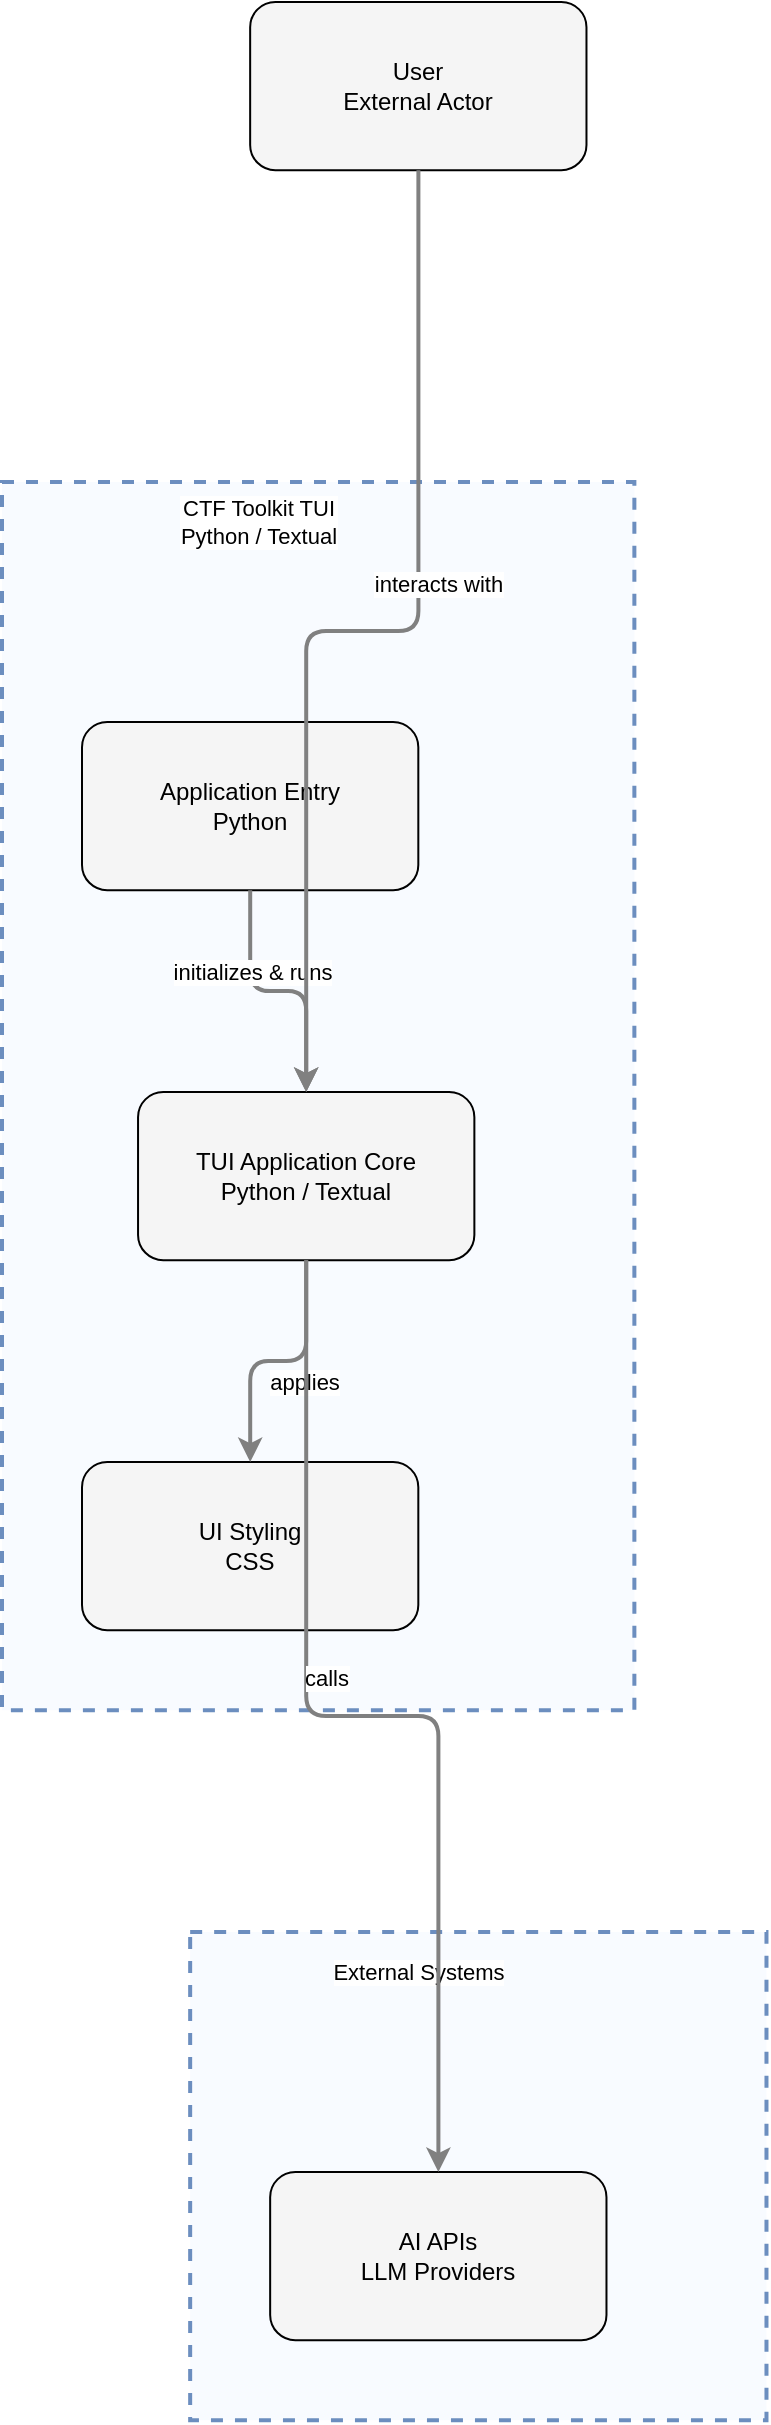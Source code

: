 <?xml version="1.0" encoding="UTF-8"?>
      <mxfile version="14.6.5" type="device">
        <diagram id="codeviz-diagram" name="System Diagram">
          <mxGraphModel dx="1000" dy="1000" grid="1" gridSize="10" guides="1" tooltips="1" connect="1" arrows="1" fold="1" page="1" pageScale="1" pageWidth="1169" pageHeight="827" math="0" shadow="0">
            <root>
              <mxCell id="0"/>
              <mxCell id="1" parent="0"/>
              <mxCell id="592" value="" style="html=1;whiteSpace=wrap;container=1;fillColor=#dae8fc;strokeColor=#6c8ebf;dashed=1;fillOpacity=20;strokeWidth=2;containerType=none;recursiveResize=0;movable=1;resizable=1;autosize=0;dropTarget=0" vertex="1" parent="1">
                <mxGeometry x="116.079" y="977" width="288.158" height="244.079" as="geometry"/>
              </mxCell>
              <mxCell id="592_label" value="External Systems" style="edgeLabel;html=1;align=center;verticalAlign=middle;resizable=0;labelBackgroundColor=white;spacing=5" vertex="1" parent="1">
                <mxGeometry x="124.079" y="985" width="212.158" height="24" as="geometry"/>
              </mxCell>
<mxCell id="593" value="" style="html=1;whiteSpace=wrap;container=1;fillColor=#dae8fc;strokeColor=#6c8ebf;dashed=1;fillOpacity=20;strokeWidth=2;containerType=none;recursiveResize=0;movable=1;resizable=1;autosize=0;dropTarget=0" vertex="1" parent="1">
                <mxGeometry x="22" y="252" width="316.184" height="614.079" as="geometry"/>
              </mxCell>
              <mxCell id="593_label" value="CTF Toolkit TUI&lt;br&gt;Python / Textual" style="edgeLabel;html=1;align=center;verticalAlign=middle;resizable=0;labelBackgroundColor=white;spacing=5" vertex="1" parent="1">
                <mxGeometry x="30" y="260" width="240.184" height="24" as="geometry"/>
              </mxCell>
              <mxCell id="598" value="User&lt;br&gt;External Actor" style="rounded=1;whiteSpace=wrap;html=1;fillColor=#f5f5f5" vertex="1" parent="1">
                    <mxGeometry x="146.079" y="12" width="168.158" height="84.079" as="geometry"/>
                  </mxCell>
<mxCell id="594" value="Application Entry&lt;br&gt;Python" style="rounded=1;whiteSpace=wrap;html=1;fillColor=#f5f5f5" vertex="1" parent="593">
                    <mxGeometry x="40" y="120" width="168.158" height="84.079" as="geometry"/>
                  </mxCell>
<mxCell id="595" value="TUI Application Core&lt;br&gt;Python / Textual" style="rounded=1;whiteSpace=wrap;html=1;fillColor=#f5f5f5" vertex="1" parent="593">
                    <mxGeometry x="68.026" y="305" width="168.158" height="84.079" as="geometry"/>
                  </mxCell>
<mxCell id="596" value="UI Styling&lt;br&gt;CSS" style="rounded=1;whiteSpace=wrap;html=1;fillColor=#f5f5f5" vertex="1" parent="593">
                    <mxGeometry x="40" y="490" width="168.158" height="84.079" as="geometry"/>
                  </mxCell>
<mxCell id="597" value="AI APIs&lt;br&gt;LLM Providers" style="rounded=1;whiteSpace=wrap;html=1;fillColor=#f5f5f5" vertex="1" parent="592">
                    <mxGeometry x="40" y="120" width="168.158" height="84.079" as="geometry"/>
                  </mxCell>
              <mxCell id="edge-357" style="edgeStyle=orthogonalEdgeStyle;rounded=1;orthogonalLoop=1;jettySize=auto;html=1;strokeColor=#808080;strokeWidth=2;jumpStyle=arc;jumpSize=10;spacing=15;labelBackgroundColor=white;labelBorderColor=none" edge="1" parent="1" source="594" target="595">
                  <mxGeometry relative="1" as="geometry"/>
                </mxCell>
                <mxCell id="edge-357_label" value="initializes &amp; runs" style="edgeLabel;html=1;align=center;verticalAlign=middle;resizable=0;points=[];" vertex="1" connectable="0" parent="edge-357">
                  <mxGeometry x="-0.2" y="10" relative="1" as="geometry">
                    <mxPoint as="offset"/>
                  </mxGeometry>
                </mxCell>
<mxCell id="edge-356" style="edgeStyle=orthogonalEdgeStyle;rounded=1;orthogonalLoop=1;jettySize=auto;html=1;strokeColor=#808080;strokeWidth=2;jumpStyle=arc;jumpSize=10;spacing=15;labelBackgroundColor=white;labelBorderColor=none" edge="1" parent="1" source="598" target="595">
                  <mxGeometry relative="1" as="geometry"/>
                </mxCell>
                <mxCell id="edge-356_label" value="interacts with" style="edgeLabel;html=1;align=center;verticalAlign=middle;resizable=0;points=[];" vertex="1" connectable="0" parent="edge-356">
                  <mxGeometry x="-0.2" y="10" relative="1" as="geometry">
                    <mxPoint as="offset"/>
                  </mxGeometry>
                </mxCell>
<mxCell id="edge-358" style="edgeStyle=orthogonalEdgeStyle;rounded=1;orthogonalLoop=1;jettySize=auto;html=1;strokeColor=#808080;strokeWidth=2;jumpStyle=arc;jumpSize=10;spacing=15;labelBackgroundColor=white;labelBorderColor=none" edge="1" parent="1" source="595" target="596">
                  <mxGeometry relative="1" as="geometry"/>
                </mxCell>
                <mxCell id="edge-358_label" value="applies" style="edgeLabel;html=1;align=center;verticalAlign=middle;resizable=0;points=[];" vertex="1" connectable="0" parent="edge-358">
                  <mxGeometry x="-0.2" y="10" relative="1" as="geometry">
                    <mxPoint as="offset"/>
                  </mxGeometry>
                </mxCell>
<mxCell id="edge-359" style="edgeStyle=orthogonalEdgeStyle;rounded=1;orthogonalLoop=1;jettySize=auto;html=1;strokeColor=#808080;strokeWidth=2;jumpStyle=arc;jumpSize=10;spacing=15;labelBackgroundColor=white;labelBorderColor=none" edge="1" parent="1" source="595" target="597">
                  <mxGeometry relative="1" as="geometry"/>
                </mxCell>
                <mxCell id="edge-359_label" value="calls" style="edgeLabel;html=1;align=center;verticalAlign=middle;resizable=0;points=[];" vertex="1" connectable="0" parent="edge-359">
                  <mxGeometry x="-0.2" y="10" relative="1" as="geometry">
                    <mxPoint as="offset"/>
                  </mxGeometry>
                </mxCell>
            </root>
          </mxGraphModel>
        </diagram>
      </mxfile>